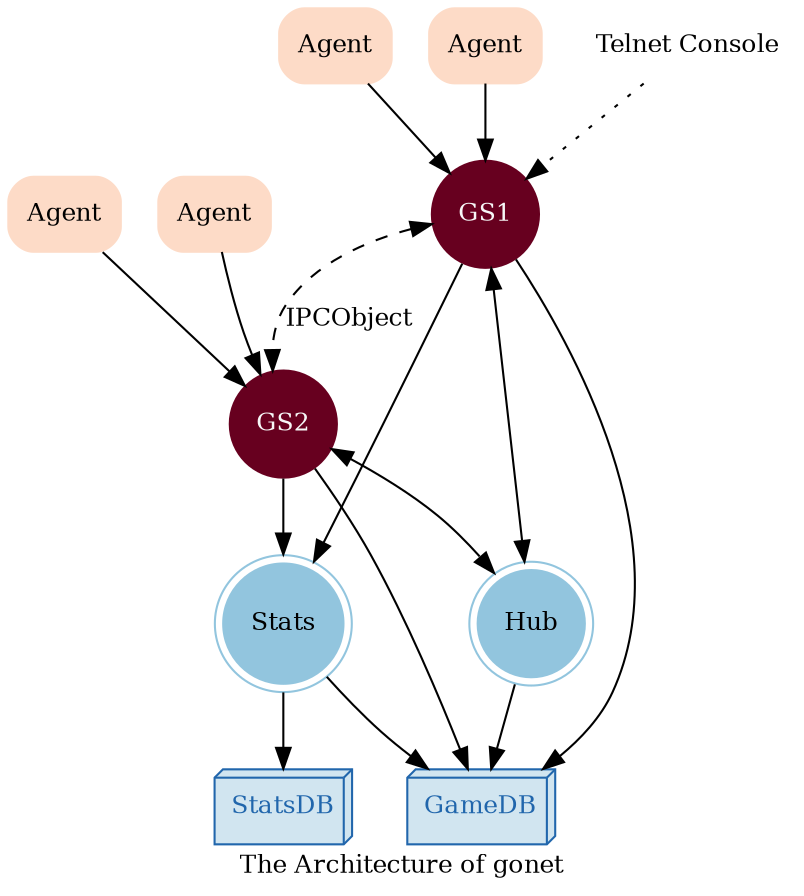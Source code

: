 digraph G {
	graph [label="The Architecture of gonet" fontsize=12];
	node [colorscheme=rdbu11 fontsize=12];
	edge [colorscheme=rdbu11 fontsize=12];
	subgraph Agents {
		node [label=Agent style="rounded,filled" shape=rect color=5];
		Agent1;
		Agent2;
		Agent3;
		Agent4;
	}

	subgraph GS {
		node [style=filled shape=circle color=1 fontcolor=6];
		GS1;
		GS2;
		GS1->GS2 [dir=both label=IPCObject style=dashed];
	}

	subgraph {
		node [style=filled shape="doublecircle" color=8];
		Hub;
		Stats;
	}

	subgraph {
		node [shape=box3d style=filled fillcolor=7 color=10 fontcolor=10];
		GameDB;
		StatsDB;
	}

	subgraph {
		Agent1->GS1;
		Agent2->GS1;
		Agent3->GS2;
		Agent4->GS2;
	}

	GS1->Hub [dir=both];
	GS2->Hub [dir=both];
	GS1->Stats;
	GS2->Stats; 
	GS1->GameDB;
	GS2->GameDB;
	
	Telnet [shape=plaintext label="Telnet Console"];
	Telnet->GS1 [style=dotted];

	Hub->GameDB;
	Stats->GameDB;
	Stats->StatsDB;
}
